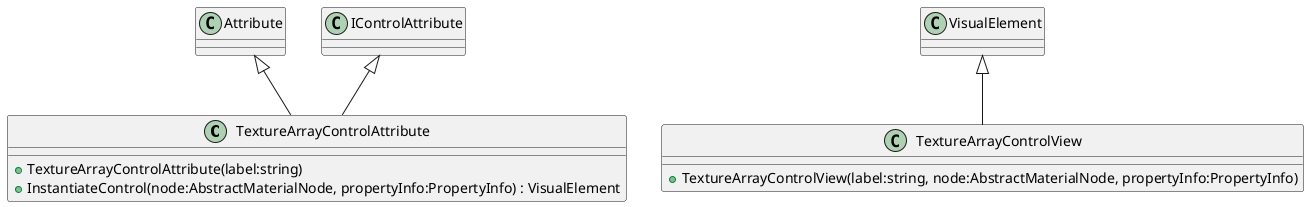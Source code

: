 @startuml
class TextureArrayControlAttribute {
    + TextureArrayControlAttribute(label:string)
    + InstantiateControl(node:AbstractMaterialNode, propertyInfo:PropertyInfo) : VisualElement
}
class TextureArrayControlView {
    + TextureArrayControlView(label:string, node:AbstractMaterialNode, propertyInfo:PropertyInfo)
}
Attribute <|-- TextureArrayControlAttribute
IControlAttribute <|-- TextureArrayControlAttribute
VisualElement <|-- TextureArrayControlView
@enduml
